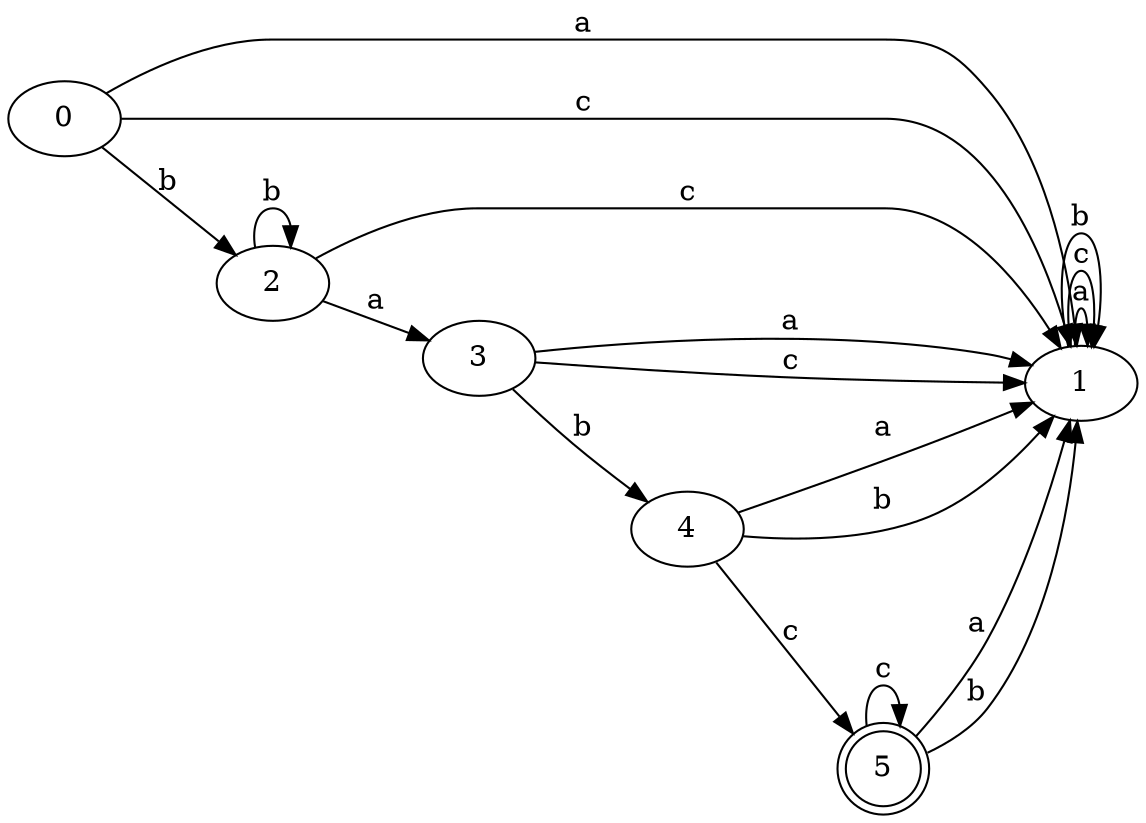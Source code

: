digraph Automata {
	rankdir=LR
	0 [label=0]
	0 -> 1 [label=a]
	0 -> 1 [label=c]
	0 -> 2 [label=b]
	1 [label=1]
	1 -> 1 [label=a]
	1 -> 1 [label=c]
	1 -> 1 [label=b]
	2 [label=2]
	2 -> 3 [label=a]
	2 -> 1 [label=c]
	2 -> 2 [label=b]
	3 [label=3]
	3 -> 1 [label=a]
	3 -> 1 [label=c]
	3 -> 4 [label=b]
	4 [label=4]
	4 -> 1 [label=a]
	4 -> 5 [label=c]
	4 -> 1 [label=b]
	5 [label=5 shape=doublecircle]
	5 -> 1 [label=a]
	5 -> 5 [label=c]
	5 -> 1 [label=b]
}
